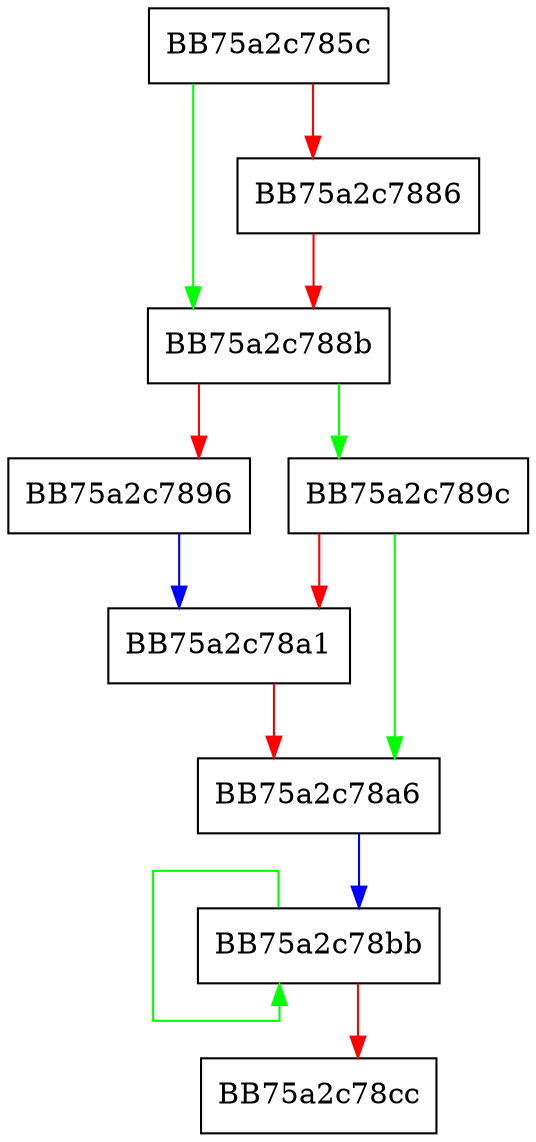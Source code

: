 digraph InitVarArg {
  node [shape="box"];
  graph [splines=ortho];
  BB75a2c785c -> BB75a2c788b [color="green"];
  BB75a2c785c -> BB75a2c7886 [color="red"];
  BB75a2c7886 -> BB75a2c788b [color="red"];
  BB75a2c788b -> BB75a2c789c [color="green"];
  BB75a2c788b -> BB75a2c7896 [color="red"];
  BB75a2c7896 -> BB75a2c78a1 [color="blue"];
  BB75a2c789c -> BB75a2c78a6 [color="green"];
  BB75a2c789c -> BB75a2c78a1 [color="red"];
  BB75a2c78a1 -> BB75a2c78a6 [color="red"];
  BB75a2c78a6 -> BB75a2c78bb [color="blue"];
  BB75a2c78bb -> BB75a2c78bb [color="green"];
  BB75a2c78bb -> BB75a2c78cc [color="red"];
}